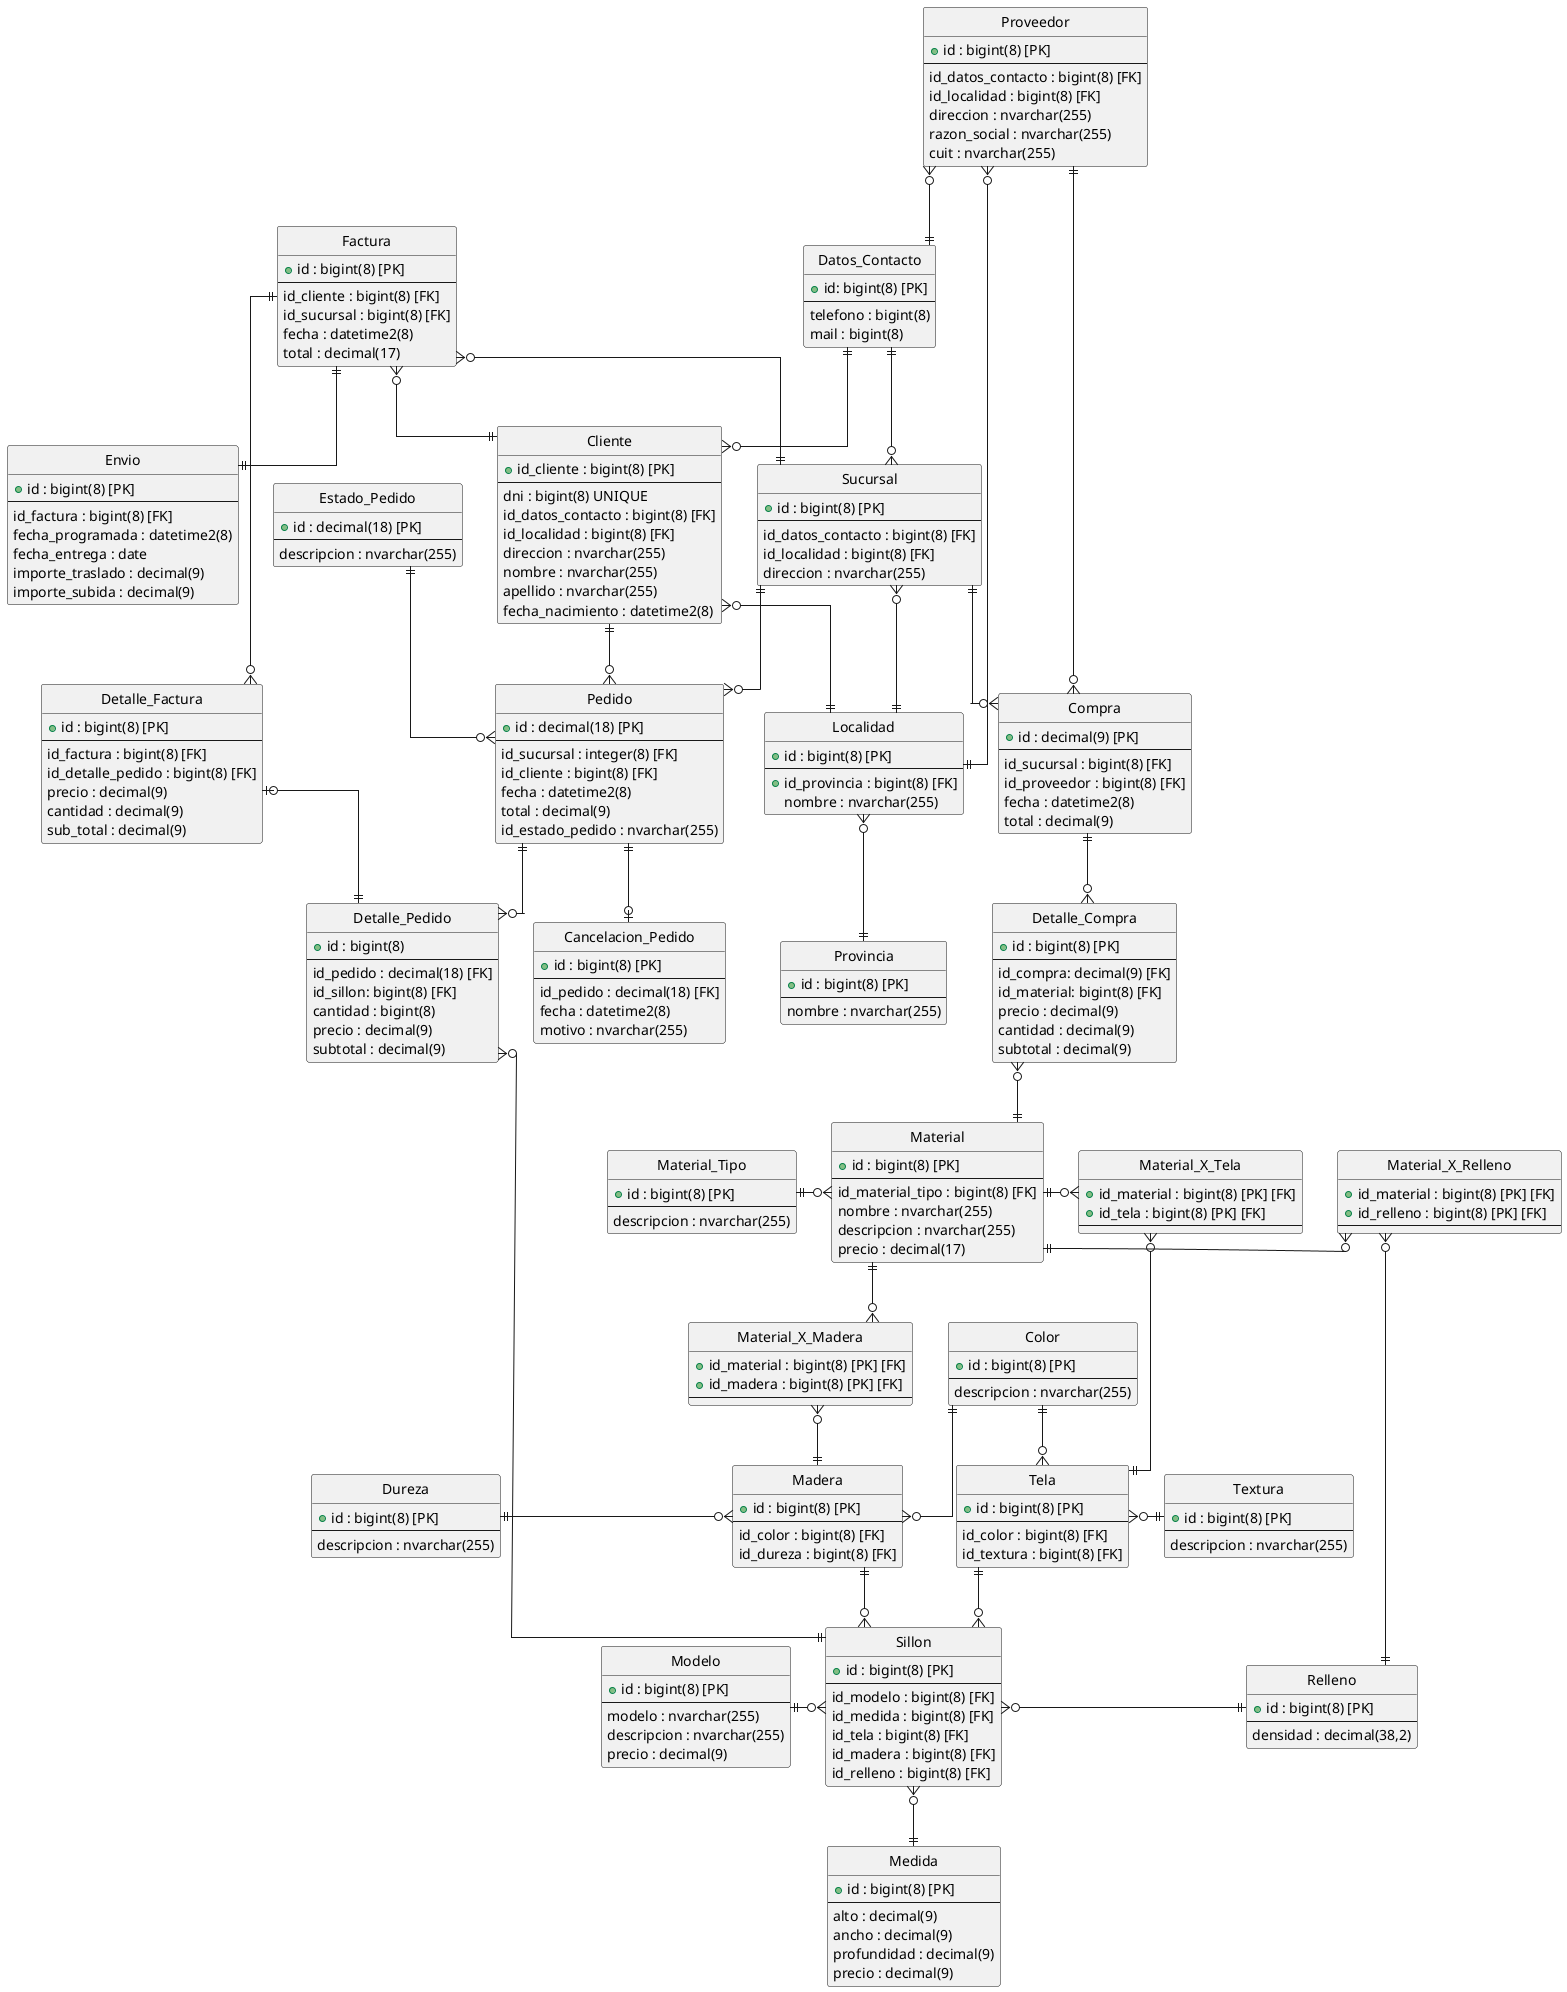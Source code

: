 @startuml sillones
skinparam linetype ortho
hide circle
skinparam shadowing false

' Entidades principales
entity "Pedido" {
  + id : decimal(18) [PK]
  --
  id_sucursal : integer(8) [FK]
  id_cliente : bigint(8) [FK]
  fecha : datetime2(8)
  total : decimal(9)
  id_estado_pedido : nvarchar(255)
}

entity "Estado_Pedido" {
  + id : decimal(18) [PK]
  --
  descripcion : nvarchar(255)
}

entity "Detalle_Pedido" {
  + id : bigint(8)
  --
  id_pedido : decimal(18) [FK]
  id_sillon: bigint(8) [FK]
  cantidad : bigint(8)
  precio : decimal(9)
  subtotal : decimal(9)
}

entity "Cancelacion_Pedido" {
  + id : bigint(8) [PK]
  --
  id_pedido : decimal(18) [FK]
  fecha : datetime2(8)
  motivo : nvarchar(255)
}

entity "Sucursal" {
  + id : bigint(8) [PK]
  --
  id_datos_contacto : bigint(8) [FK]
  id_localidad : bigint(8) [FK]
  direccion : nvarchar(255)
}

entity "Cliente" {
  + id_cliente : bigint(8) [PK]
  --
  dni : bigint(8) UNIQUE
  id_datos_contacto : bigint(8) [FK]
  id_localidad : bigint(8) [FK]
  direccion : nvarchar(255)
  nombre : nvarchar(255)
  apellido : nvarchar(255)
  fecha_nacimiento : datetime2(8)
}

entity "Datos_Contacto" {
  + id: bigint(8) [PK]
  --
  telefono : bigint(8)
  mail : bigint(8)
}

entity "Localidad" {
  +id : bigint(8) [PK]
  --
  +id_provincia : bigint(8) [FK]
  nombre : nvarchar(255)
}

entity "Provincia" {
  +id : bigint(8) [PK]
  --
  nombre : nvarchar(255)
}

entity "Proveedor" {
  + id : bigint(8) [PK]
  --
  id_datos_contacto : bigint(8) [FK]
  id_localidad : bigint(8) [FK]
  direccion : nvarchar(255)
  razon_social : nvarchar(255)
  cuit : nvarchar(255)
}

' Entidades de transacción
entity "Factura" {
  + id : bigint(8) [PK]
  --
  id_cliente : bigint(8) [FK]
  id_sucursal : bigint(8) [FK]
  fecha : datetime2(8)
  total : decimal(17)
}

entity "Compra" {
  + id : decimal(9) [PK]
  --
  id_sucursal : bigint(8) [FK]
  id_proveedor : bigint(8) [FK]
  fecha : datetime2(8)
  total : decimal(9)
}

entity "Detalle_Factura" {
  + id : bigint(8) [PK]
  --
  id_factura : bigint(8) [FK]
  id_detalle_pedido : bigint(8) [FK]
  precio : decimal(9)
  cantidad : decimal(9)
  sub_total : decimal(9)
}

entity "Detalle_Compra" {
  + id : bigint(8) [PK]
  --
  id_compra: decimal(9) [FK]
  id_material: bigint(8) [FK]
  precio : decimal(9)
  cantidad : decimal(9)
  subtotal : decimal(9)
}

entity "Envio" {
  + id : bigint(8) [PK]
  --
  id_factura : bigint(8) [FK]
  fecha_programada : datetime2(8)
  fecha_entrega : date
  importe_traslado : decimal(9)
  importe_subida : decimal(9)
}

' Entidades de productos
entity "Sillon" {
  + id : bigint(8) [PK]
  --
  id_modelo : bigint(8) [FK]
  id_medida : bigint(8) [FK]
  id_tela : bigint(8) [FK]
  id_madera : bigint(8) [FK]
  id_relleno : bigint(8) [FK]
}

entity "Relleno" {
  + id : bigint(8) [PK]
  --
  densidad : decimal(38,2)
}

entity "Modelo" {
  + id : bigint(8) [PK]
  --
  modelo : nvarchar(255)
  descripcion : nvarchar(255)
  precio : decimal(9)
}

entity "Medida" {
  + id : bigint(8) [PK]
  --
  alto : decimal(9)
  ancho : decimal(9)
  profundidad : decimal(9)
  precio : decimal(9)
}

' Entidades de materiales
entity "Tela" {
  + id : bigint(8) [PK]
  --
  id_color : bigint(8) [FK]
  id_textura : bigint(8) [FK]
}

entity "Textura" {
  + id : bigint(8) [PK]
  --
  descripcion : nvarchar(255)
}

entity "Madera" {
  + id : bigint(8) [PK]
  --
  id_color : bigint(8) [FK]
  id_dureza : bigint(8) [FK]
}

entity "Dureza" {
  + id : bigint(8) [PK]
  --
  descripcion : nvarchar(255)
}

entity "Material_Tipo" {
  + id : bigint(8) [PK]
  --
  descripcion : nvarchar(255)
}

entity "Material" {
  + id : bigint(8) [PK]
  --
  id_material_tipo : bigint(8) [FK]
  nombre : nvarchar(255)
  descripcion : nvarchar(255)
  precio : decimal(17)
}

entity "Material_X_Tela" {
  + id_material : bigint(8) [PK] [FK]
  + id_tela : bigint(8) [PK] [FK]
  --
}

entity "Material_X_Madera" {
  + id_material : bigint(8) [PK] [FK]
  + id_madera : bigint(8) [PK] [FK]
  --
}

entity "Material_X_Relleno" {
  + id_material : bigint(8) [PK] [FK]
  + id_relleno : bigint(8) [PK] [FK]
  --
}

entity "Color" {
  + id : bigint(8) [PK]
  --
  descripcion : nvarchar(255)
}


' Relaciones principales
Cliente ||--o{ Pedido 
Sucursal ||--o{ Pedido 
Sucursal ||--o{ Compra 
Proveedor ||--o{ Compra 
Pedido ||--o| Cancelacion_Pedido
Proveedor }o--|| Datos_Contacto

Cliente }o--|| Localidad
Sucursal }o--|| Localidad
Proveedor }o--|| Localidad
Localidad }o--|| Provincia

Detalle_Pedido }o--|| Sillon
Pedido ||--o{ Detalle_Pedido 
Factura ||--o{ Detalle_Factura 
Factura ||--|| Envio 
Compra ||--o{ Detalle_Compra 

Color ||-down-o{ Madera
Color ||-down-o{ Tela

Sillon }o-left-|| Modelo 
Sillon }o-down-|| Medida
Sillon }o-left-|| Tela
Sillon }o-up-|| Madera
Sillon }o-right-|| Relleno

' Relaciones de materiales
Material }o-left-|| Material_Tipo

Material_X_Madera }o-down-|| Madera
Material_X_Tela }o-down-|| Tela
Material_X_Relleno }o-down-|| Relleno

Material ||-left-o{ Material_X_Relleno
Material ||-down-o{ Material_X_Madera
Material ||-right-o{ Material_X_Tela

Madera }o-left-|| Dureza
Tela }o-right-|| Textura

Factura }o--|| Cliente
Factura }o--|| Sucursal

' Relaciones de datos personales
Datos_Contacto ||--o{ Sucursal 
Datos_Contacto ||--o{ Cliente 
Detalle_Compra }o--|| Material
Estado_Pedido ||--o{ Pedido
Detalle_Factura |o--|| Detalle_Pedido

@enduml